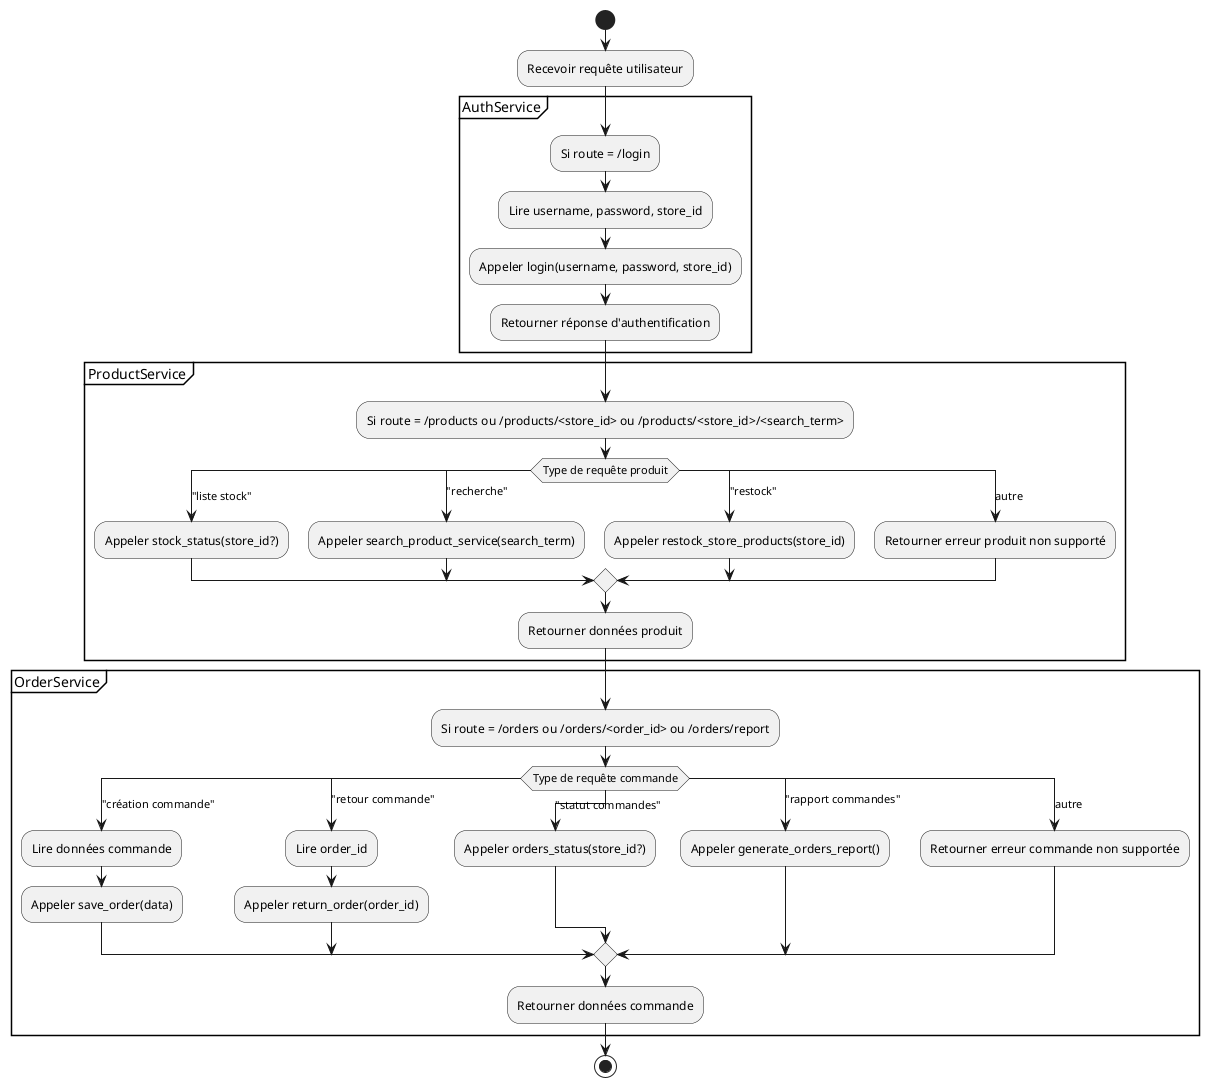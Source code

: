 @startuml ProcessServicesSwitchCase

start
:Recevoir requête utilisateur;

partition AuthService {
  :Si route = /login;
  :Lire username, password, store_id;
  :Appeler login(username, password, store_id);
  :Retourner réponse d'authentification;
}

partition ProductService {
  :Si route = /products ou /products/<store_id> ou /products/<store_id>/<search_term>;
  switch (Type de requête produit)
    case ("liste stock")
      :Appeler stock_status(store_id?);
    case ("recherche")
      :Appeler search_product_service(search_term);
    case ("restock")
      :Appeler restock_store_products(store_id);
    case (autre)
      :Retourner erreur produit non supporté;
  endswitch
  :Retourner données produit;
}

partition OrderService {
  :Si route = /orders ou /orders/<order_id> ou /orders/report;
  switch (Type de requête commande)
    case ("création commande")
      :Lire données commande;
      :Appeler save_order(data);
    case ("retour commande")
      :Lire order_id;
      :Appeler return_order(order_id);
    case ("statut commandes")
      :Appeler orders_status(store_id?);
    case ("rapport commandes")
      :Appeler generate_orders_report();
    case (autre)
      :Retourner erreur commande non supportée;
  endswitch
  :Retourner données commande;
}

stop

@enduml
